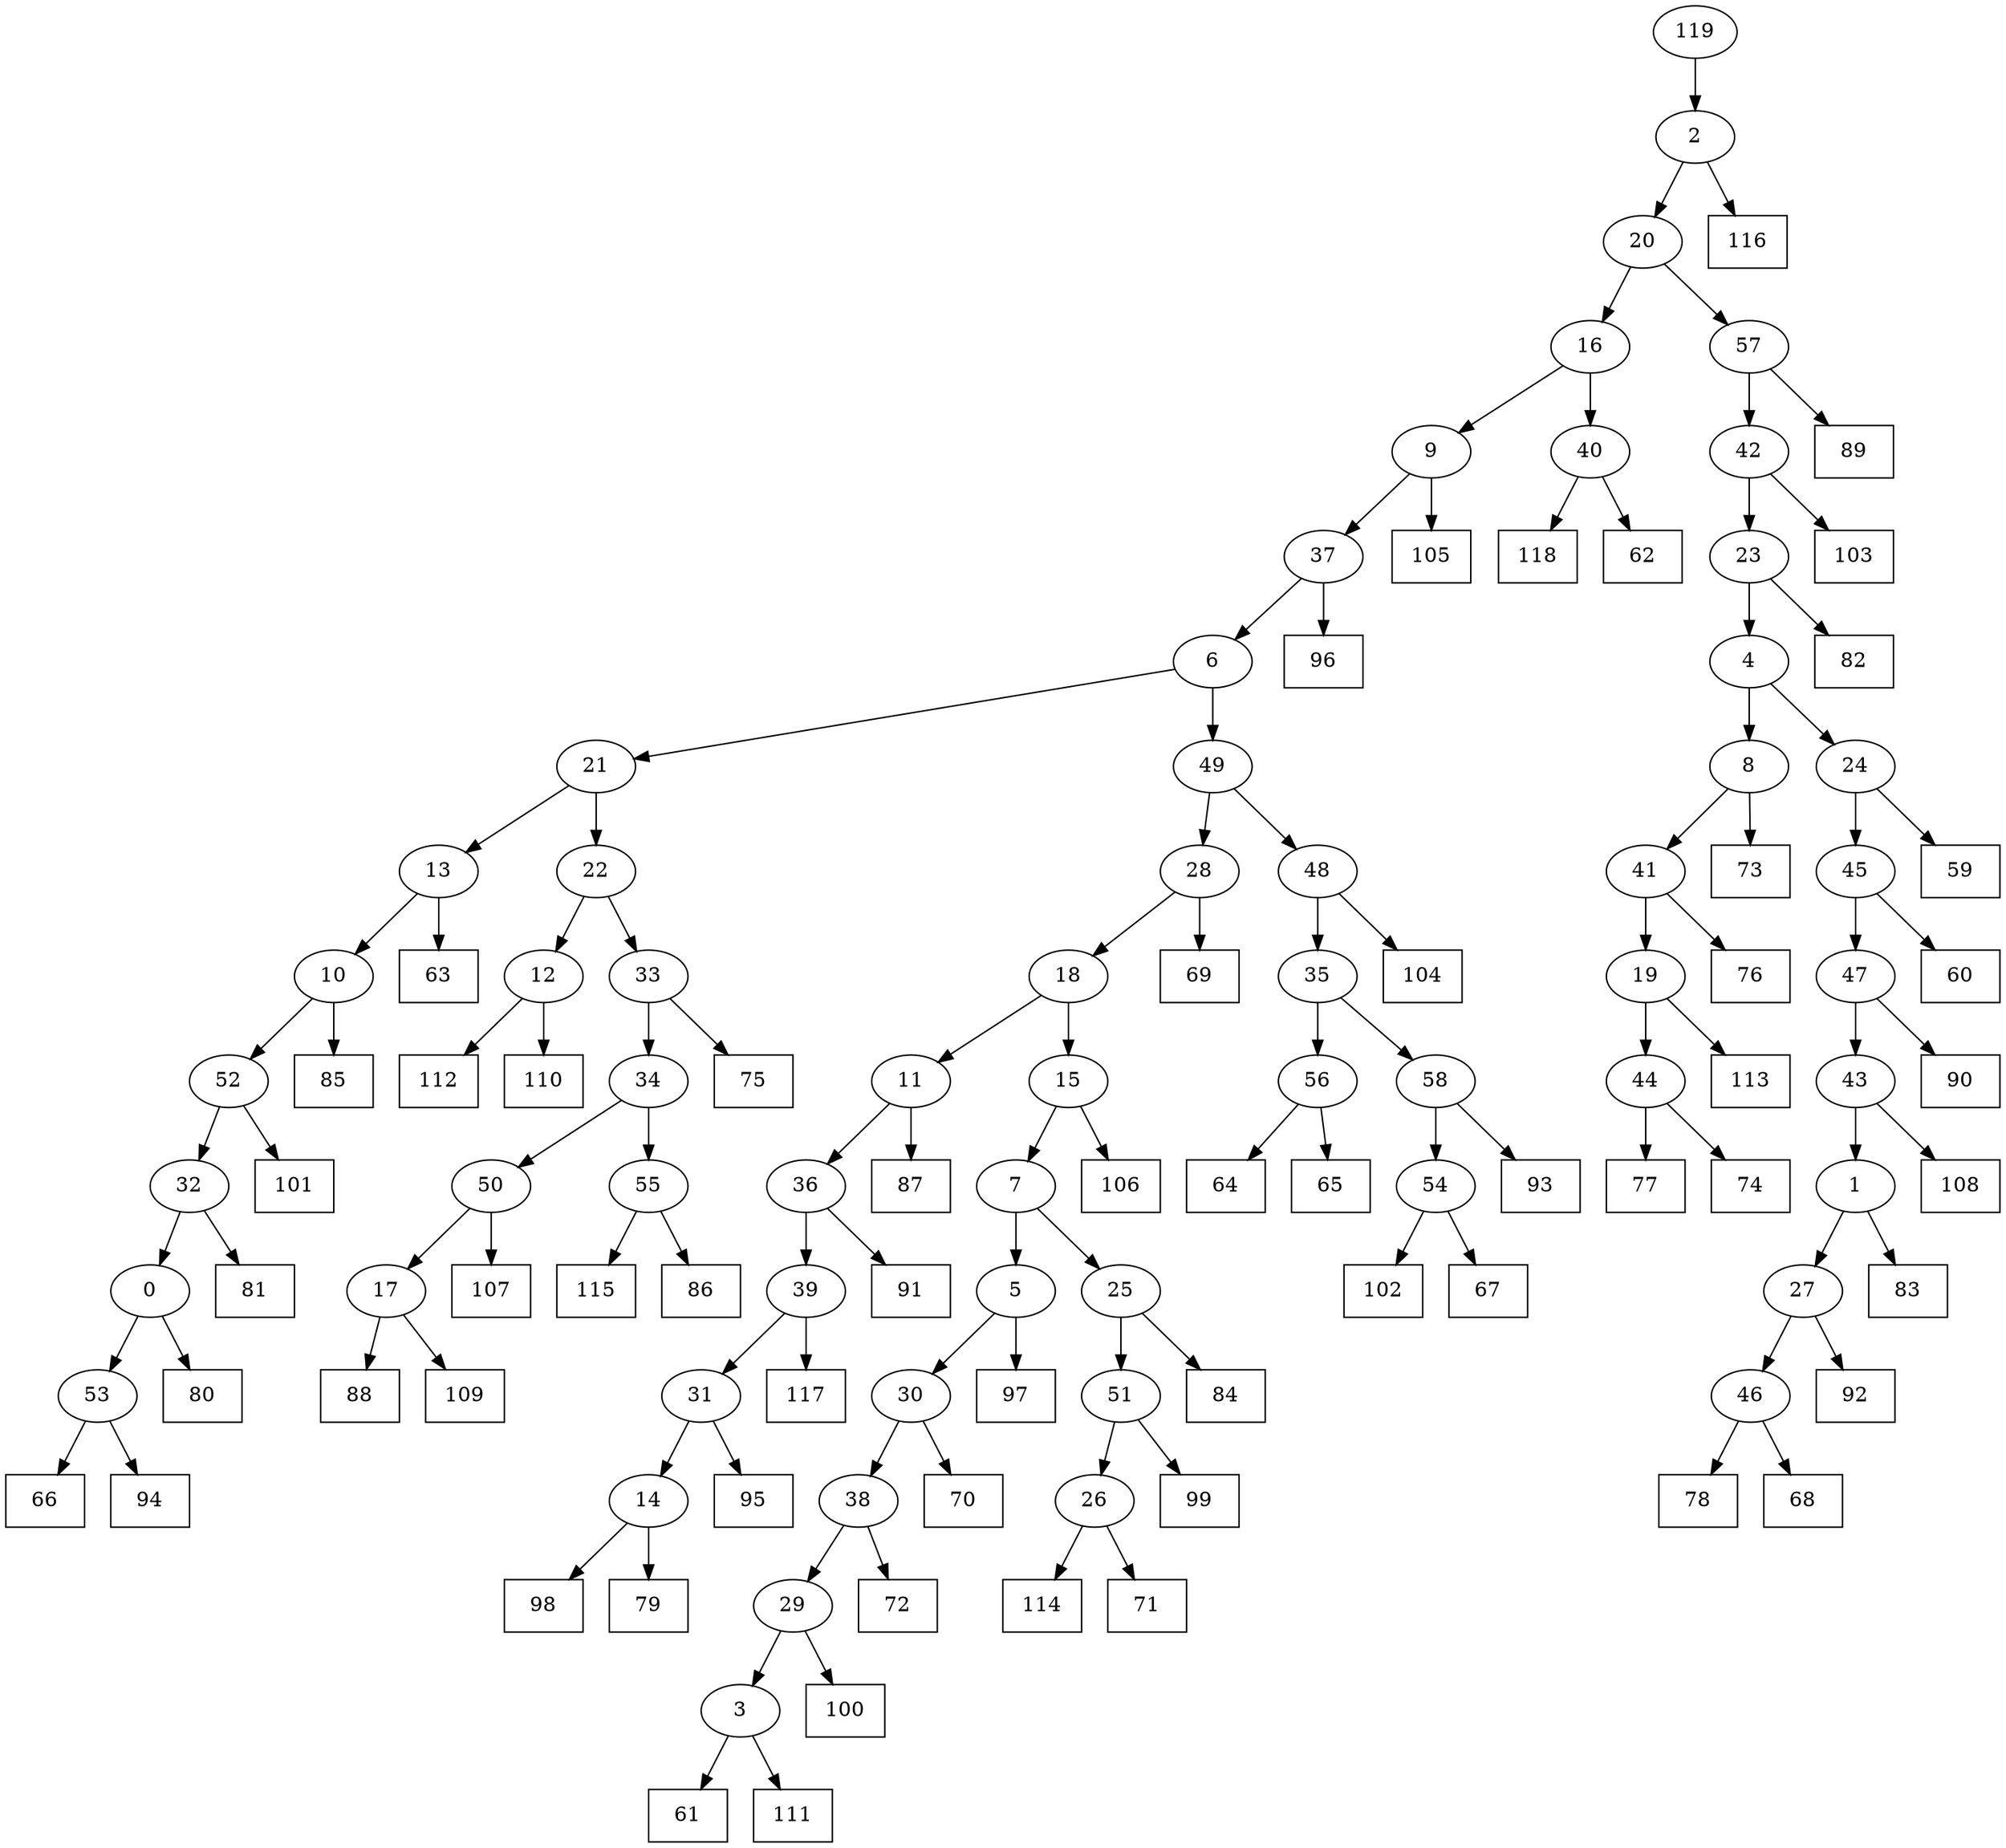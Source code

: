 digraph G {
0[label="0"];
1[label="1"];
2[label="2"];
3[label="3"];
4[label="4"];
5[label="5"];
6[label="6"];
7[label="7"];
8[label="8"];
9[label="9"];
10[label="10"];
11[label="11"];
12[label="12"];
13[label="13"];
14[label="14"];
15[label="15"];
16[label="16"];
17[label="17"];
18[label="18"];
19[label="19"];
20[label="20"];
21[label="21"];
22[label="22"];
23[label="23"];
24[label="24"];
25[label="25"];
26[label="26"];
27[label="27"];
28[label="28"];
29[label="29"];
30[label="30"];
31[label="31"];
32[label="32"];
33[label="33"];
34[label="34"];
35[label="35"];
36[label="36"];
37[label="37"];
38[label="38"];
39[label="39"];
40[label="40"];
41[label="41"];
42[label="42"];
43[label="43"];
44[label="44"];
45[label="45"];
46[label="46"];
47[label="47"];
48[label="48"];
49[label="49"];
50[label="50"];
51[label="51"];
52[label="52"];
53[label="53"];
54[label="54"];
55[label="55"];
56[label="56"];
57[label="57"];
58[label="58"];
59[shape=box,label="66"];
60[shape=box,label="114"];
61[shape=box,label="107"];
62[shape=box,label="88"];
63[shape=box,label="78"];
64[shape=box,label="69"];
65[shape=box,label="93"];
66[shape=box,label="100"];
67[shape=box,label="81"];
68[shape=box,label="101"];
69[shape=box,label="68"];
70[shape=box,label="77"];
71[shape=box,label="108"];
72[shape=box,label="118"];
73[shape=box,label="97"];
74[shape=box,label="104"];
75[shape=box,label="102"];
76[shape=box,label="74"];
77[shape=box,label="63"];
78[shape=box,label="117"];
79[shape=box,label="95"];
80[shape=box,label="92"];
81[shape=box,label="64"];
82[shape=box,label="98"];
83[shape=box,label="70"];
84[shape=box,label="67"];
85[shape=box,label="106"];
86[shape=box,label="112"];
87[shape=box,label="82"];
88[shape=box,label="71"];
89[shape=box,label="83"];
90[shape=box,label="115"];
91[shape=box,label="99"];
92[shape=box,label="79"];
93[shape=box,label="84"];
94[shape=box,label="94"];
95[shape=box,label="76"];
96[shape=box,label="65"];
97[shape=box,label="116"];
98[shape=box,label="109"];
99[shape=box,label="59"];
100[shape=box,label="90"];
101[shape=box,label="85"];
102[shape=box,label="86"];
103[shape=box,label="110"];
104[shape=box,label="60"];
105[shape=box,label="80"];
106[shape=box,label="96"];
107[shape=box,label="89"];
108[shape=box,label="91"];
109[shape=box,label="61"];
110[shape=box,label="75"];
111[shape=box,label="87"];
112[shape=box,label="103"];
113[shape=box,label="72"];
114[shape=box,label="73"];
115[shape=box,label="105"];
116[shape=box,label="111"];
117[shape=box,label="62"];
118[shape=box,label="113"];
119[label="119"];
27->80 ;
55->90 ;
44->76 ;
54->84 ;
0->105 ;
37->106 ;
42->112 ;
12->103 ;
32->67 ;
33->110 ;
1->27 ;
26->60 ;
17->98 ;
38->113 ;
27->46 ;
40->72 ;
33->34 ;
44->70 ;
51->91 ;
14->92 ;
10->101 ;
26->88 ;
30->38 ;
8->114 ;
1->89 ;
46->69 ;
52->68 ;
43->71 ;
47->100 ;
34->50 ;
11->36 ;
36->108 ;
51->26 ;
41->19 ;
23->87 ;
6->49 ;
25->51 ;
34->55 ;
55->102 ;
5->73 ;
56->81 ;
11->111 ;
28->18 ;
19->44 ;
21->22 ;
22->33 ;
50->17 ;
17->62 ;
3->109 ;
28->64 ;
39->78 ;
16->40 ;
57->107 ;
10->52 ;
18->11 ;
31->79 ;
40->117 ;
13->10 ;
49->48 ;
48->74 ;
16->9 ;
9->37 ;
48->35 ;
47->43 ;
2->20 ;
38->29 ;
18->15 ;
58->54 ;
37->6 ;
22->12 ;
12->86 ;
119->2 ;
29->66 ;
9->115 ;
4->8 ;
8->41 ;
19->118 ;
31->14 ;
14->82 ;
29->3 ;
3->116 ;
15->85 ;
35->56 ;
41->95 ;
53->94 ;
20->16 ;
30->83 ;
23->4 ;
2->97 ;
7->25 ;
25->93 ;
57->42 ;
42->23 ;
56->96 ;
0->53 ;
53->59 ;
6->21 ;
50->61 ;
45->104 ;
46->63 ;
21->13 ;
13->77 ;
5->30 ;
24->45 ;
45->47 ;
49->28 ;
15->7 ;
7->5 ;
36->39 ;
39->31 ;
20->57 ;
35->58 ;
58->65 ;
43->1 ;
52->32 ;
32->0 ;
54->75 ;
4->24 ;
24->99 ;
}
